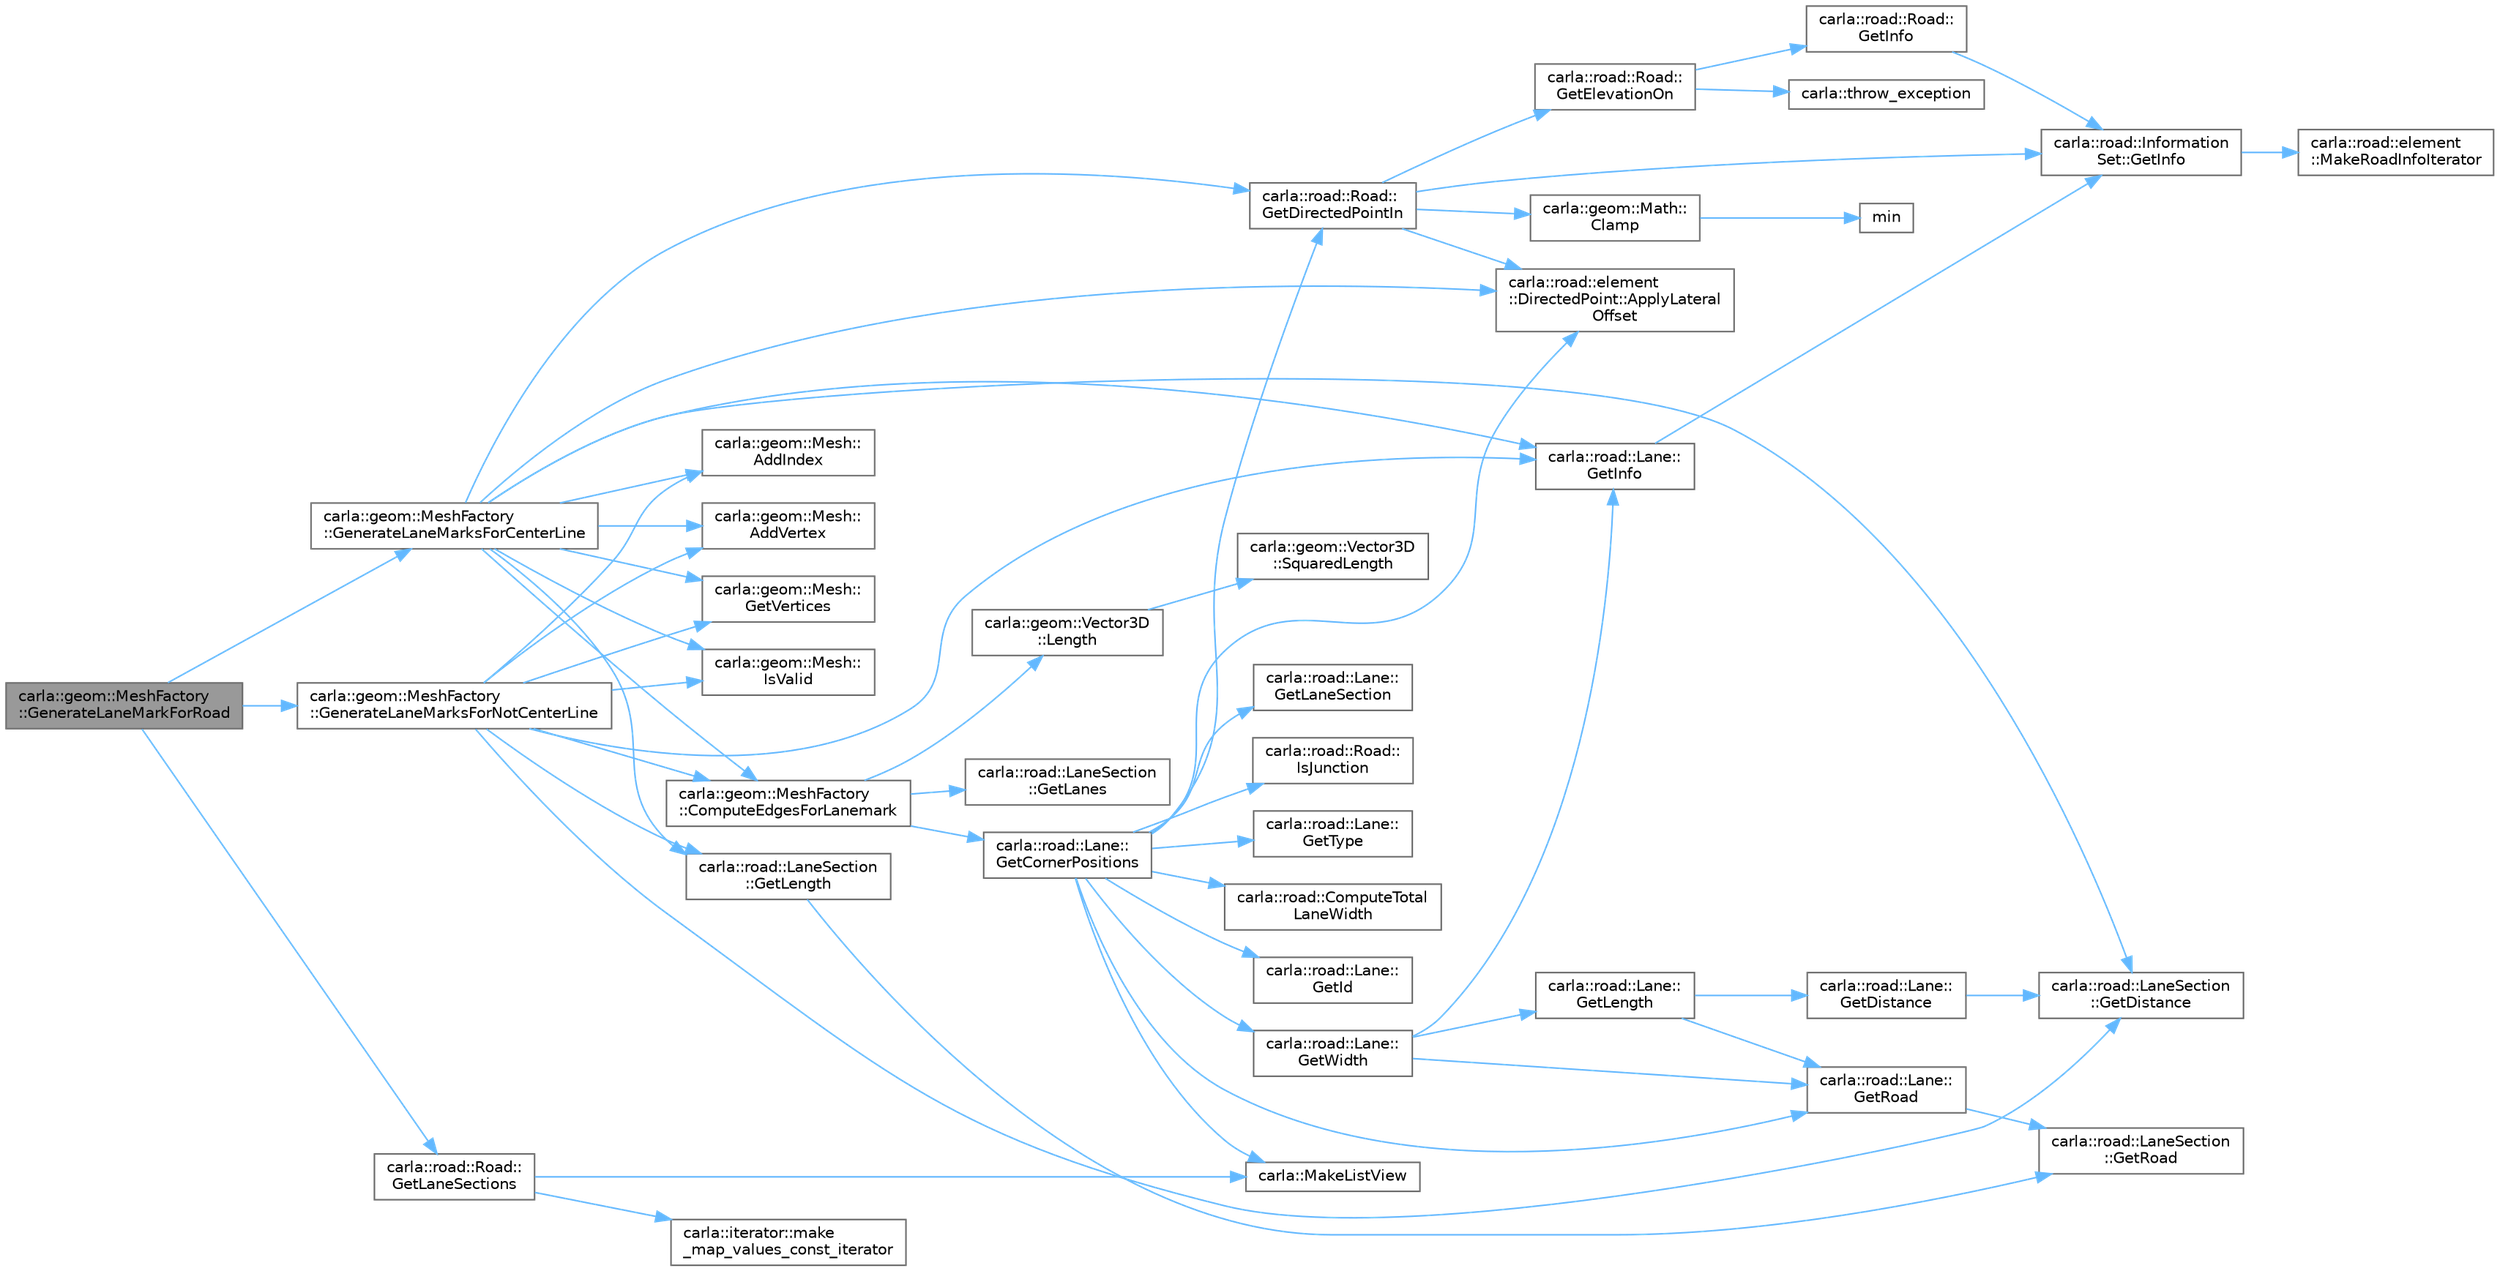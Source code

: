digraph "carla::geom::MeshFactory::GenerateLaneMarkForRoad"
{
 // INTERACTIVE_SVG=YES
 // LATEX_PDF_SIZE
  bgcolor="transparent";
  edge [fontname=Helvetica,fontsize=10,labelfontname=Helvetica,labelfontsize=10];
  node [fontname=Helvetica,fontsize=10,shape=box,height=0.2,width=0.4];
  rankdir="LR";
  Node1 [id="Node000001",label="carla::geom::MeshFactory\l::GenerateLaneMarkForRoad",height=0.2,width=0.4,color="gray40", fillcolor="grey60", style="filled", fontcolor="black",tooltip=" "];
  Node1 -> Node2 [id="edge1_Node000001_Node000002",color="steelblue1",style="solid",tooltip=" "];
  Node2 [id="Node000002",label="carla::geom::MeshFactory\l::GenerateLaneMarksForCenterLine",height=0.2,width=0.4,color="grey40", fillcolor="white", style="filled",URL="$d6/d3d/classcarla_1_1geom_1_1MeshFactory.html#a5744e75d34e0a3514892d4a9b7906652",tooltip=" "];
  Node2 -> Node3 [id="edge2_Node000002_Node000003",color="steelblue1",style="solid",tooltip=" "];
  Node3 [id="Node000003",label="carla::geom::Mesh::\lAddIndex",height=0.2,width=0.4,color="grey40", fillcolor="white", style="filled",URL="$d0/d02/classcarla_1_1geom_1_1Mesh.html#a07814867b5e1b31a7af31d0c8f91b90b",tooltip="Appends a index to the indexes list."];
  Node2 -> Node4 [id="edge3_Node000002_Node000004",color="steelblue1",style="solid",tooltip=" "];
  Node4 [id="Node000004",label="carla::geom::Mesh::\lAddVertex",height=0.2,width=0.4,color="grey40", fillcolor="white", style="filled",URL="$d0/d02/classcarla_1_1geom_1_1Mesh.html#a10cbc49c3739b84c368b761ab29770f0",tooltip="Appends a vertex to the vertices list."];
  Node2 -> Node5 [id="edge4_Node000002_Node000005",color="steelblue1",style="solid",tooltip=" "];
  Node5 [id="Node000005",label="carla::road::element\l::DirectedPoint::ApplyLateral\lOffset",height=0.2,width=0.4,color="grey40", fillcolor="white", style="filled",URL="$df/d65/structcarla_1_1road_1_1element_1_1DirectedPoint.html#a058ad3be7f22229ea802e569ab0e8b7e",tooltip=" "];
  Node2 -> Node6 [id="edge5_Node000002_Node000006",color="steelblue1",style="solid",tooltip=" "];
  Node6 [id="Node000006",label="carla::geom::MeshFactory\l::ComputeEdgesForLanemark",height=0.2,width=0.4,color="grey40", fillcolor="white", style="filled",URL="$d6/d3d/classcarla_1_1geom_1_1MeshFactory.html#a512234aafe71530fd0cff32d9a27a4e4",tooltip=" "];
  Node6 -> Node7 [id="edge6_Node000006_Node000007",color="steelblue1",style="solid",tooltip=" "];
  Node7 [id="Node000007",label="carla::road::Lane::\lGetCornerPositions",height=0.2,width=0.4,color="grey40", fillcolor="white", style="filled",URL="$df/d85/classcarla_1_1road_1_1Lane.html#ae0d376fa422b14e54af3a702e1b8385a",tooltip="Computes the location of the edges given a s"];
  Node7 -> Node5 [id="edge7_Node000007_Node000005",color="steelblue1",style="solid",tooltip=" "];
  Node7 -> Node8 [id="edge8_Node000007_Node000008",color="steelblue1",style="solid",tooltip=" "];
  Node8 [id="Node000008",label="carla::road::ComputeTotal\lLaneWidth",height=0.2,width=0.4,color="grey40", fillcolor="white", style="filled",URL="$de/d26/namespacecarla_1_1road.html#abbc121e611f4730037ce6edf6bd5f3ee",tooltip="Returns a pair containing first = width, second = tangent, for an specific Lane given an s and a iter..."];
  Node7 -> Node9 [id="edge9_Node000007_Node000009",color="steelblue1",style="solid",tooltip=" "];
  Node9 [id="Node000009",label="carla::road::Road::\lGetDirectedPointIn",height=0.2,width=0.4,color="grey40", fillcolor="white", style="filled",URL="$dd/de6/classcarla_1_1road_1_1Road.html#abe77139bd9cba13e5c068c6f78b5196c",tooltip="Returns a directed point on the center of the road (lane 0), with the corresponding laneOffset and el..."];
  Node9 -> Node5 [id="edge10_Node000009_Node000005",color="steelblue1",style="solid",tooltip=" "];
  Node9 -> Node10 [id="edge11_Node000009_Node000010",color="steelblue1",style="solid",tooltip=" "];
  Node10 [id="Node000010",label="carla::geom::Math::\lClamp",height=0.2,width=0.4,color="grey40", fillcolor="white", style="filled",URL="$d0/dea/classcarla_1_1geom_1_1Math.html#a8f8eccc1a2bcc711250f2b47a21eb31f",tooltip=" "];
  Node10 -> Node11 [id="edge12_Node000010_Node000011",color="steelblue1",style="solid",tooltip=" "];
  Node11 [id="Node000011",label="min",height=0.2,width=0.4,color="grey40", fillcolor="white", style="filled",URL="$d3/d33/Simplify_8h.html#a50798148e5016c5b85087d4009824f27",tooltip=" "];
  Node9 -> Node12 [id="edge13_Node000009_Node000012",color="steelblue1",style="solid",tooltip=" "];
  Node12 [id="Node000012",label="carla::road::Road::\lGetElevationOn",height=0.2,width=0.4,color="grey40", fillcolor="white", style="filled",URL="$dd/de6/classcarla_1_1road_1_1Road.html#a9e0bba29f5bc845d314126c30c46743e",tooltip=" "];
  Node12 -> Node13 [id="edge14_Node000012_Node000013",color="steelblue1",style="solid",tooltip=" "];
  Node13 [id="Node000013",label="carla::road::Road::\lGetInfo",height=0.2,width=0.4,color="grey40", fillcolor="white", style="filled",URL="$dd/de6/classcarla_1_1road_1_1Road.html#a26fed22ee04e5663028f37034c8bd066",tooltip=" "];
  Node13 -> Node14 [id="edge15_Node000013_Node000014",color="steelblue1",style="solid",tooltip=" "];
  Node14 [id="Node000014",label="carla::road::Information\lSet::GetInfo",height=0.2,width=0.4,color="grey40", fillcolor="white", style="filled",URL="$d4/d28/classcarla_1_1road_1_1InformationSet.html#a2c183586f8f7bfebf89339f1a3845e49",tooltip="Returns single info given a type and a distance (s) from the start of the road"];
  Node14 -> Node15 [id="edge16_Node000014_Node000015",color="steelblue1",style="solid",tooltip=" "];
  Node15 [id="Node000015",label="carla::road::element\l::MakeRoadInfoIterator",height=0.2,width=0.4,color="grey40", fillcolor="white", style="filled",URL="$df/dc1/namespacecarla_1_1road_1_1element.html#a33f4ed3275f736848022d6508fbd8846",tooltip=" "];
  Node12 -> Node16 [id="edge17_Node000012_Node000016",color="steelblue1",style="solid",tooltip=" "];
  Node16 [id="Node000016",label="carla::throw_exception",height=0.2,width=0.4,color="grey40", fillcolor="white", style="filled",URL="$d9/d36/namespacecarla.html#a23602ab663165210a7757d6108f6b3cd",tooltip=" "];
  Node9 -> Node14 [id="edge18_Node000009_Node000014",color="steelblue1",style="solid",tooltip=" "];
  Node7 -> Node17 [id="edge19_Node000007_Node000017",color="steelblue1",style="solid",tooltip=" "];
  Node17 [id="Node000017",label="carla::road::Lane::\lGetId",height=0.2,width=0.4,color="grey40", fillcolor="white", style="filled",URL="$df/d85/classcarla_1_1road_1_1Lane.html#ae1a5f15925f91fca2b5d759fb53901f3",tooltip=" "];
  Node7 -> Node18 [id="edge20_Node000007_Node000018",color="steelblue1",style="solid",tooltip=" "];
  Node18 [id="Node000018",label="carla::road::Lane::\lGetLaneSection",height=0.2,width=0.4,color="grey40", fillcolor="white", style="filled",URL="$df/d85/classcarla_1_1road_1_1Lane.html#a7670417c038fe0adc0b2df2cbc25e9e2",tooltip=" "];
  Node7 -> Node19 [id="edge21_Node000007_Node000019",color="steelblue1",style="solid",tooltip=" "];
  Node19 [id="Node000019",label="carla::road::Lane::\lGetRoad",height=0.2,width=0.4,color="grey40", fillcolor="white", style="filled",URL="$df/d85/classcarla_1_1road_1_1Lane.html#a04f454d98f499a700749b8aacc31cfc9",tooltip=" "];
  Node19 -> Node20 [id="edge22_Node000019_Node000020",color="steelblue1",style="solid",tooltip=" "];
  Node20 [id="Node000020",label="carla::road::LaneSection\l::GetRoad",height=0.2,width=0.4,color="grey40", fillcolor="white", style="filled",URL="$dd/d80/classcarla_1_1road_1_1LaneSection.html#a20f42f8a9aa46a316e50c2defaac1d55",tooltip=" "];
  Node7 -> Node21 [id="edge23_Node000007_Node000021",color="steelblue1",style="solid",tooltip=" "];
  Node21 [id="Node000021",label="carla::road::Lane::\lGetType",height=0.2,width=0.4,color="grey40", fillcolor="white", style="filled",URL="$df/d85/classcarla_1_1road_1_1Lane.html#a2e63094ab14fe9b4ce21e3e08f8d5d24",tooltip=" "];
  Node7 -> Node22 [id="edge24_Node000007_Node000022",color="steelblue1",style="solid",tooltip=" "];
  Node22 [id="Node000022",label="carla::road::Lane::\lGetWidth",height=0.2,width=0.4,color="grey40", fillcolor="white", style="filled",URL="$df/d85/classcarla_1_1road_1_1Lane.html#a34da073c1da719b3455c4dd8f7b441c9",tooltip="Returns the total lane width given a s"];
  Node22 -> Node23 [id="edge25_Node000022_Node000023",color="steelblue1",style="solid",tooltip=" "];
  Node23 [id="Node000023",label="carla::road::Lane::\lGetInfo",height=0.2,width=0.4,color="grey40", fillcolor="white", style="filled",URL="$df/d85/classcarla_1_1road_1_1Lane.html#a68ed9c59953314ff9437cb820c8e7db8",tooltip=" "];
  Node23 -> Node14 [id="edge26_Node000023_Node000014",color="steelblue1",style="solid",tooltip=" "];
  Node22 -> Node24 [id="edge27_Node000022_Node000024",color="steelblue1",style="solid",tooltip=" "];
  Node24 [id="Node000024",label="carla::road::Lane::\lGetLength",height=0.2,width=0.4,color="grey40", fillcolor="white", style="filled",URL="$df/d85/classcarla_1_1road_1_1Lane.html#af158921fdf12a061967943ee2d645481",tooltip=" "];
  Node24 -> Node25 [id="edge28_Node000024_Node000025",color="steelblue1",style="solid",tooltip=" "];
  Node25 [id="Node000025",label="carla::road::Lane::\lGetDistance",height=0.2,width=0.4,color="grey40", fillcolor="white", style="filled",URL="$df/d85/classcarla_1_1road_1_1Lane.html#ae02c9441872377fc865c85339df51cbd",tooltip=" "];
  Node25 -> Node26 [id="edge29_Node000025_Node000026",color="steelblue1",style="solid",tooltip=" "];
  Node26 [id="Node000026",label="carla::road::LaneSection\l::GetDistance",height=0.2,width=0.4,color="grey40", fillcolor="white", style="filled",URL="$dd/d80/classcarla_1_1road_1_1LaneSection.html#a2a83bca663a2b7b6388daebed95704a9",tooltip=" "];
  Node24 -> Node19 [id="edge30_Node000024_Node000019",color="steelblue1",style="solid",tooltip=" "];
  Node22 -> Node19 [id="edge31_Node000022_Node000019",color="steelblue1",style="solid",tooltip=" "];
  Node7 -> Node27 [id="edge32_Node000007_Node000027",color="steelblue1",style="solid",tooltip=" "];
  Node27 [id="Node000027",label="carla::road::Road::\lIsJunction",height=0.2,width=0.4,color="grey40", fillcolor="white", style="filled",URL="$dd/de6/classcarla_1_1road_1_1Road.html#af59728d624635d195db846b08c1f32c7",tooltip=" "];
  Node7 -> Node28 [id="edge33_Node000007_Node000028",color="steelblue1",style="solid",tooltip=" "];
  Node28 [id="Node000028",label="carla::MakeListView",height=0.2,width=0.4,color="grey40", fillcolor="white", style="filled",URL="$d9/d36/namespacecarla.html#a2dc539ffbcff452958f707dc7b0db4d6",tooltip=" "];
  Node6 -> Node29 [id="edge34_Node000006_Node000029",color="steelblue1",style="solid",tooltip=" "];
  Node29 [id="Node000029",label="carla::road::LaneSection\l::GetLanes",height=0.2,width=0.4,color="grey40", fillcolor="white", style="filled",URL="$dd/d80/classcarla_1_1road_1_1LaneSection.html#afb698c17b4d62c0df02cf8dae16b8f50",tooltip=" "];
  Node6 -> Node30 [id="edge35_Node000006_Node000030",color="steelblue1",style="solid",tooltip=" "];
  Node30 [id="Node000030",label="carla::geom::Vector3D\l::Length",height=0.2,width=0.4,color="grey40", fillcolor="white", style="filled",URL="$d9/dfe/classcarla_1_1geom_1_1Vector3D.html#aaa4bec48ae0734cca2c027df30ea6b34",tooltip=" "];
  Node30 -> Node31 [id="edge36_Node000030_Node000031",color="steelblue1",style="solid",tooltip=" "];
  Node31 [id="Node000031",label="carla::geom::Vector3D\l::SquaredLength",height=0.2,width=0.4,color="grey40", fillcolor="white", style="filled",URL="$d9/dfe/classcarla_1_1geom_1_1Vector3D.html#a0bd1ef6e24532e950b455838ecd4f8cf",tooltip=" "];
  Node2 -> Node9 [id="edge37_Node000002_Node000009",color="steelblue1",style="solid",tooltip=" "];
  Node2 -> Node26 [id="edge38_Node000002_Node000026",color="steelblue1",style="solid",tooltip=" "];
  Node2 -> Node23 [id="edge39_Node000002_Node000023",color="steelblue1",style="solid",tooltip=" "];
  Node2 -> Node32 [id="edge40_Node000002_Node000032",color="steelblue1",style="solid",tooltip=" "];
  Node32 [id="Node000032",label="carla::road::LaneSection\l::GetLength",height=0.2,width=0.4,color="grey40", fillcolor="white", style="filled",URL="$dd/d80/classcarla_1_1road_1_1LaneSection.html#a059dcb478641cd498e3d213feb7e000d",tooltip=" "];
  Node32 -> Node20 [id="edge41_Node000032_Node000020",color="steelblue1",style="solid",tooltip=" "];
  Node2 -> Node33 [id="edge42_Node000002_Node000033",color="steelblue1",style="solid",tooltip=" "];
  Node33 [id="Node000033",label="carla::geom::Mesh::\lGetVertices",height=0.2,width=0.4,color="grey40", fillcolor="white", style="filled",URL="$d0/d02/classcarla_1_1geom_1_1Mesh.html#afc91cfec4029e092f008404f366aaa45",tooltip=" "];
  Node2 -> Node34 [id="edge43_Node000002_Node000034",color="steelblue1",style="solid",tooltip=" "];
  Node34 [id="Node000034",label="carla::geom::Mesh::\lIsValid",height=0.2,width=0.4,color="grey40", fillcolor="white", style="filled",URL="$d0/d02/classcarla_1_1geom_1_1Mesh.html#a4aa083b7a417ca5e2fb8dc70796a19a5",tooltip="Check if the mesh can be valid or not."];
  Node1 -> Node35 [id="edge44_Node000001_Node000035",color="steelblue1",style="solid",tooltip=" "];
  Node35 [id="Node000035",label="carla::geom::MeshFactory\l::GenerateLaneMarksForNotCenterLine",height=0.2,width=0.4,color="grey40", fillcolor="white", style="filled",URL="$d6/d3d/classcarla_1_1geom_1_1MeshFactory.html#aad2ea408b3032e959e384431becd860b",tooltip=" "];
  Node35 -> Node3 [id="edge45_Node000035_Node000003",color="steelblue1",style="solid",tooltip=" "];
  Node35 -> Node4 [id="edge46_Node000035_Node000004",color="steelblue1",style="solid",tooltip=" "];
  Node35 -> Node6 [id="edge47_Node000035_Node000006",color="steelblue1",style="solid",tooltip=" "];
  Node35 -> Node26 [id="edge48_Node000035_Node000026",color="steelblue1",style="solid",tooltip=" "];
  Node35 -> Node23 [id="edge49_Node000035_Node000023",color="steelblue1",style="solid",tooltip=" "];
  Node35 -> Node32 [id="edge50_Node000035_Node000032",color="steelblue1",style="solid",tooltip=" "];
  Node35 -> Node33 [id="edge51_Node000035_Node000033",color="steelblue1",style="solid",tooltip=" "];
  Node35 -> Node34 [id="edge52_Node000035_Node000034",color="steelblue1",style="solid",tooltip=" "];
  Node1 -> Node36 [id="edge53_Node000001_Node000036",color="steelblue1",style="solid",tooltip=" "];
  Node36 [id="Node000036",label="carla::road::Road::\lGetLaneSections",height=0.2,width=0.4,color="grey40", fillcolor="white", style="filled",URL="$dd/de6/classcarla_1_1road_1_1Road.html#a80c9aa97b820970de38f168c1a7c5a02",tooltip=" "];
  Node36 -> Node37 [id="edge54_Node000036_Node000037",color="steelblue1",style="solid",tooltip=" "];
  Node37 [id="Node000037",label="carla::iterator::make\l_map_values_const_iterator",height=0.2,width=0.4,color="grey40", fillcolor="white", style="filled",URL="$de/d22/namespacecarla_1_1iterator.html#ae092052881aef479e69ba5491dd147ec",tooltip="Creates an iterator over const references to the values of a map."];
  Node36 -> Node28 [id="edge55_Node000036_Node000028",color="steelblue1",style="solid",tooltip=" "];
}
